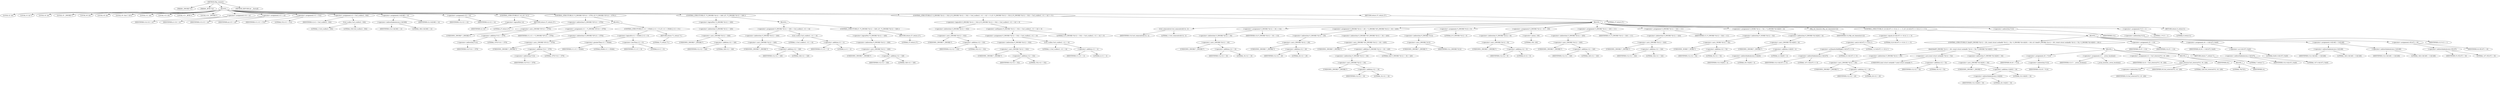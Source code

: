 digraph tftp_connect {  
"1000112" [label = "(METHOD,tftp_connect)" ]
"1000113" [label = "(PARAM,_DWORD *a1)" ]
"1000114" [label = "(PARAM,_BYTE *a2)" ]
"1000115" [label = "(BLOCK,,)" ]
"1000116" [label = "(LOCAL,v2: int)" ]
"1000117" [label = "(LOCAL,v3: int *)" ]
"1000118" [label = "(LOCAL,v4: int)" ]
"1000119" [label = "(LOCAL,v5: _DWORD *)" ]
"1000120" [label = "(LOCAL,v6: int)" ]
"1000121" [label = "(LOCAL,v8: int)" ]
"1000122" [label = "(LOCAL,v9: char [ 128 ])" ]
"1000123" [label = "(LOCAL,v11: int)" ]
"1000124" [label = "(LOCAL,v12: int)" ]
"1000125" [label = "(LOCAL,v13: _BYTE *)" ]
"1000126" [label = "(LOCAL,v14: _DWORD *)" ]
"1000127" [label = "(<operator>.assignment,v14 = a1)" ]
"1000128" [label = "(IDENTIFIER,v14,v14 = a1)" ]
"1000129" [label = "(IDENTIFIER,a1,v14 = a1)" ]
"1000130" [label = "(<operator>.assignment,v13 = a2)" ]
"1000131" [label = "(IDENTIFIER,v13,v13 = a2)" ]
"1000132" [label = "(IDENTIFIER,a2,v13 = a2)" ]
"1000133" [label = "(<operator>.assignment,v11 = 512)" ]
"1000134" [label = "(IDENTIFIER,v11,v11 = 512)" ]
"1000135" [label = "(LITERAL,512,v11 = 512)" ]
"1000136" [label = "(<operator>.assignment,v2 = Curl_ccalloc(1, 336))" ]
"1000137" [label = "(IDENTIFIER,v2,v2 = Curl_ccalloc(1, 336))" ]
"1000138" [label = "(Curl_ccalloc,Curl_ccalloc(1, 336))" ]
"1000139" [label = "(LITERAL,1,Curl_ccalloc(1, 336))" ]
"1000140" [label = "(LITERAL,336,Curl_ccalloc(1, 336))" ]
"1000141" [label = "(<operator>.assignment,v14[188] = v2)" ]
"1000142" [label = "(<operator>.indirectIndexAccess,v14[188])" ]
"1000143" [label = "(IDENTIFIER,v14,v14[188] = v2)" ]
"1000144" [label = "(LITERAL,188,v14[188] = v2)" ]
"1000145" [label = "(IDENTIFIER,v2,v14[188] = v2)" ]
"1000146" [label = "(<operator>.assignment,v12 = v2)" ]
"1000147" [label = "(IDENTIFIER,v12,v12 = v2)" ]
"1000148" [label = "(IDENTIFIER,v2,v12 = v2)" ]
"1000149" [label = "(CONTROL_STRUCTURE,if ( !v2 ),if ( !v2 ))" ]
"1000150" [label = "(<operator>.logicalNot,!v2)" ]
"1000151" [label = "(IDENTIFIER,v2,!v2)" ]
"1000152" [label = "(RETURN,return 27;,return 27;)" ]
"1000153" [label = "(LITERAL,27,return 27;)" ]
"1000154" [label = "(CONTROL_STRUCTURE,if ( *(_DWORD *)(*v14 + 1576) ),if ( *(_DWORD *)(*v14 + 1576) ))" ]
"1000155" [label = "(<operator>.indirection,*(_DWORD *)(*v14 + 1576))" ]
"1000156" [label = "(<operator>.cast,(_DWORD *)(*v14 + 1576))" ]
"1000157" [label = "(UNKNOWN,_DWORD *,_DWORD *)" ]
"1000158" [label = "(<operator>.addition,*v14 + 1576)" ]
"1000159" [label = "(<operator>.indirection,*v14)" ]
"1000160" [label = "(IDENTIFIER,v14,*v14 + 1576)" ]
"1000161" [label = "(LITERAL,1576,*v14 + 1576)" ]
"1000162" [label = "(BLOCK,,)" ]
"1000163" [label = "(<operator>.assignment,v11 = *(_DWORD *)(*v14 + 1576))" ]
"1000164" [label = "(IDENTIFIER,v11,v11 = *(_DWORD *)(*v14 + 1576))" ]
"1000165" [label = "(<operator>.indirection,*(_DWORD *)(*v14 + 1576))" ]
"1000166" [label = "(<operator>.cast,(_DWORD *)(*v14 + 1576))" ]
"1000167" [label = "(UNKNOWN,_DWORD *,_DWORD *)" ]
"1000168" [label = "(<operator>.addition,*v14 + 1576)" ]
"1000169" [label = "(<operator>.indirection,*v14)" ]
"1000170" [label = "(IDENTIFIER,v14,*v14 + 1576)" ]
"1000171" [label = "(LITERAL,1576,*v14 + 1576)" ]
"1000172" [label = "(CONTROL_STRUCTURE,if ( v11 > 65464 || v11 < 8 ),if ( v11 > 65464 || v11 < 8 ))" ]
"1000173" [label = "(<operator>.logicalOr,v11 > 65464 || v11 < 8)" ]
"1000174" [label = "(<operator>.greaterThan,v11 > 65464)" ]
"1000175" [label = "(IDENTIFIER,v11,v11 > 65464)" ]
"1000176" [label = "(LITERAL,65464,v11 > 65464)" ]
"1000177" [label = "(<operator>.lessThan,v11 < 8)" ]
"1000178" [label = "(IDENTIFIER,v11,v11 < 8)" ]
"1000179" [label = "(LITERAL,8,v11 < 8)" ]
"1000180" [label = "(RETURN,return 71;,return 71;)" ]
"1000181" [label = "(LITERAL,71,return 71;)" ]
"1000182" [label = "(CONTROL_STRUCTURE,if ( !*(_DWORD *)(v12 + 328) ),if ( !*(_DWORD *)(v12 + 328) ))" ]
"1000183" [label = "(<operator>.logicalNot,!*(_DWORD *)(v12 + 328))" ]
"1000184" [label = "(<operator>.indirection,*(_DWORD *)(v12 + 328))" ]
"1000185" [label = "(<operator>.cast,(_DWORD *)(v12 + 328))" ]
"1000186" [label = "(UNKNOWN,_DWORD *,_DWORD *)" ]
"1000187" [label = "(<operator>.addition,v12 + 328)" ]
"1000188" [label = "(IDENTIFIER,v12,v12 + 328)" ]
"1000189" [label = "(LITERAL,328,v12 + 328)" ]
"1000190" [label = "(BLOCK,,)" ]
"1000191" [label = "(<operator>.assignment,*(_DWORD *)(v12 + 328) = Curl_ccalloc(1, v11 + 4))" ]
"1000192" [label = "(<operator>.indirection,*(_DWORD *)(v12 + 328))" ]
"1000193" [label = "(<operator>.cast,(_DWORD *)(v12 + 328))" ]
"1000194" [label = "(UNKNOWN,_DWORD *,_DWORD *)" ]
"1000195" [label = "(<operator>.addition,v12 + 328)" ]
"1000196" [label = "(IDENTIFIER,v12,v12 + 328)" ]
"1000197" [label = "(LITERAL,328,v12 + 328)" ]
"1000198" [label = "(Curl_ccalloc,Curl_ccalloc(1, v11 + 4))" ]
"1000199" [label = "(LITERAL,1,Curl_ccalloc(1, v11 + 4))" ]
"1000200" [label = "(<operator>.addition,v11 + 4)" ]
"1000201" [label = "(IDENTIFIER,v11,v11 + 4)" ]
"1000202" [label = "(LITERAL,4,v11 + 4)" ]
"1000203" [label = "(CONTROL_STRUCTURE,if ( !*(_DWORD *)(v12 + 328) ),if ( !*(_DWORD *)(v12 + 328) ))" ]
"1000204" [label = "(<operator>.logicalNot,!*(_DWORD *)(v12 + 328))" ]
"1000205" [label = "(<operator>.indirection,*(_DWORD *)(v12 + 328))" ]
"1000206" [label = "(<operator>.cast,(_DWORD *)(v12 + 328))" ]
"1000207" [label = "(UNKNOWN,_DWORD *,_DWORD *)" ]
"1000208" [label = "(<operator>.addition,v12 + 328)" ]
"1000209" [label = "(IDENTIFIER,v12,v12 + 328)" ]
"1000210" [label = "(LITERAL,328,v12 + 328)" ]
"1000211" [label = "(RETURN,return 27;,return 27;)" ]
"1000212" [label = "(LITERAL,27,return 27;)" ]
"1000213" [label = "(CONTROL_STRUCTURE,if ( *(_DWORD *)(v12 + 332) || (*(_DWORD *)(v12 + 332) = Curl_ccalloc(1, v11 + 4)) != 0 ),if ( *(_DWORD *)(v12 + 332) || (*(_DWORD *)(v12 + 332) = Curl_ccalloc(1, v11 + 4)) != 0 ))" ]
"1000214" [label = "(<operator>.logicalOr,*(_DWORD *)(v12 + 332) || (*(_DWORD *)(v12 + 332) = Curl_ccalloc(1, v11 + 4)) != 0)" ]
"1000215" [label = "(<operator>.indirection,*(_DWORD *)(v12 + 332))" ]
"1000216" [label = "(<operator>.cast,(_DWORD *)(v12 + 332))" ]
"1000217" [label = "(UNKNOWN,_DWORD *,_DWORD *)" ]
"1000218" [label = "(<operator>.addition,v12 + 332)" ]
"1000219" [label = "(IDENTIFIER,v12,v12 + 332)" ]
"1000220" [label = "(LITERAL,332,v12 + 332)" ]
"1000221" [label = "(<operator>.notEquals,(*(_DWORD *)(v12 + 332) = Curl_ccalloc(1, v11 + 4)) != 0)" ]
"1000222" [label = "(<operator>.assignment,*(_DWORD *)(v12 + 332) = Curl_ccalloc(1, v11 + 4))" ]
"1000223" [label = "(<operator>.indirection,*(_DWORD *)(v12 + 332))" ]
"1000224" [label = "(<operator>.cast,(_DWORD *)(v12 + 332))" ]
"1000225" [label = "(UNKNOWN,_DWORD *,_DWORD *)" ]
"1000226" [label = "(<operator>.addition,v12 + 332)" ]
"1000227" [label = "(IDENTIFIER,v12,v12 + 332)" ]
"1000228" [label = "(LITERAL,332,v12 + 332)" ]
"1000229" [label = "(Curl_ccalloc,Curl_ccalloc(1, v11 + 4))" ]
"1000230" [label = "(LITERAL,1,Curl_ccalloc(1, v11 + 4))" ]
"1000231" [label = "(<operator>.addition,v11 + 4)" ]
"1000232" [label = "(IDENTIFIER,v11,v11 + 4)" ]
"1000233" [label = "(LITERAL,4,v11 + 4)" ]
"1000234" [label = "(LITERAL,0,(*(_DWORD *)(v12 + 332) = Curl_ccalloc(1, v11 + 4)) != 0)" ]
"1000235" [label = "(BLOCK,,)" ]
"1000236" [label = "(Curl_conncontrol,Curl_conncontrol(v14, 1))" ]
"1000237" [label = "(IDENTIFIER,v14,Curl_conncontrol(v14, 1))" ]
"1000238" [label = "(LITERAL,1,Curl_conncontrol(v14, 1))" ]
"1000239" [label = "(<operator>.assignment,*(_DWORD *)(v12 + 16) = v14)" ]
"1000240" [label = "(<operator>.indirection,*(_DWORD *)(v12 + 16))" ]
"1000241" [label = "(<operator>.cast,(_DWORD *)(v12 + 16))" ]
"1000242" [label = "(UNKNOWN,_DWORD *,_DWORD *)" ]
"1000243" [label = "(<operator>.addition,v12 + 16)" ]
"1000244" [label = "(IDENTIFIER,v12,v12 + 16)" ]
"1000245" [label = "(LITERAL,16,v12 + 16)" ]
"1000246" [label = "(IDENTIFIER,v14,*(_DWORD *)(v12 + 16) = v14)" ]
"1000247" [label = "(<operator>.assignment,*(_DWORD *)(v12 + 20) = *(_DWORD *)(*(_DWORD *)(v12 + 16) + 420))" ]
"1000248" [label = "(<operator>.indirection,*(_DWORD *)(v12 + 20))" ]
"1000249" [label = "(<operator>.cast,(_DWORD *)(v12 + 20))" ]
"1000250" [label = "(UNKNOWN,_DWORD *,_DWORD *)" ]
"1000251" [label = "(<operator>.addition,v12 + 20)" ]
"1000252" [label = "(IDENTIFIER,v12,v12 + 20)" ]
"1000253" [label = "(LITERAL,20,v12 + 20)" ]
"1000254" [label = "(<operator>.indirection,*(_DWORD *)(*(_DWORD *)(v12 + 16) + 420))" ]
"1000255" [label = "(<operator>.cast,(_DWORD *)(*(_DWORD *)(v12 + 16) + 420))" ]
"1000256" [label = "(UNKNOWN,_DWORD *,_DWORD *)" ]
"1000257" [label = "(<operator>.addition,*(_DWORD *)(v12 + 16) + 420)" ]
"1000258" [label = "(<operator>.indirection,*(_DWORD *)(v12 + 16))" ]
"1000259" [label = "(<operator>.cast,(_DWORD *)(v12 + 16))" ]
"1000260" [label = "(UNKNOWN,_DWORD *,_DWORD *)" ]
"1000261" [label = "(<operator>.addition,v12 + 16)" ]
"1000262" [label = "(IDENTIFIER,v12,v12 + 16)" ]
"1000263" [label = "(LITERAL,16,v12 + 16)" ]
"1000264" [label = "(LITERAL,420,*(_DWORD *)(v12 + 16) + 420)" ]
"1000265" [label = "(<operator>.assignment,*(_DWORD *)v12 = 0)" ]
"1000266" [label = "(<operator>.indirection,*(_DWORD *)v12)" ]
"1000267" [label = "(<operator>.cast,(_DWORD *)v12)" ]
"1000268" [label = "(UNKNOWN,_DWORD *,_DWORD *)" ]
"1000269" [label = "(IDENTIFIER,v12,(_DWORD *)v12)" ]
"1000270" [label = "(LITERAL,0,*(_DWORD *)v12 = 0)" ]
"1000271" [label = "(<operator>.assignment,*(_DWORD *)(v12 + 8) = -100)" ]
"1000272" [label = "(<operator>.indirection,*(_DWORD *)(v12 + 8))" ]
"1000273" [label = "(<operator>.cast,(_DWORD *)(v12 + 8))" ]
"1000274" [label = "(UNKNOWN,_DWORD *,_DWORD *)" ]
"1000275" [label = "(<operator>.addition,v12 + 8)" ]
"1000276" [label = "(IDENTIFIER,v12,v12 + 8)" ]
"1000277" [label = "(LITERAL,8,v12 + 8)" ]
"1000278" [label = "(<operator>.minus,-100)" ]
"1000279" [label = "(LITERAL,100,-100)" ]
"1000280" [label = "(<operator>.assignment,*(_DWORD *)(v12 + 320) = v11)" ]
"1000281" [label = "(<operator>.indirection,*(_DWORD *)(v12 + 320))" ]
"1000282" [label = "(<operator>.cast,(_DWORD *)(v12 + 320))" ]
"1000283" [label = "(UNKNOWN,_DWORD *,_DWORD *)" ]
"1000284" [label = "(<operator>.addition,v12 + 320)" ]
"1000285" [label = "(IDENTIFIER,v12,v12 + 320)" ]
"1000286" [label = "(LITERAL,320,v12 + 320)" ]
"1000287" [label = "(IDENTIFIER,v11,*(_DWORD *)(v12 + 320) = v11)" ]
"1000288" [label = "(<operator>.assignment,*(_DWORD *)(v12 + 324) = v11)" ]
"1000289" [label = "(<operator>.indirection,*(_DWORD *)(v12 + 324))" ]
"1000290" [label = "(<operator>.cast,(_DWORD *)(v12 + 324))" ]
"1000291" [label = "(UNKNOWN,_DWORD *,_DWORD *)" ]
"1000292" [label = "(<operator>.addition,v12 + 324)" ]
"1000293" [label = "(IDENTIFIER,v12,v12 + 324)" ]
"1000294" [label = "(LITERAL,324,v12 + 324)" ]
"1000295" [label = "(IDENTIFIER,v11,*(_DWORD *)(v12 + 324) = v11)" ]
"1000296" [label = "(<operator>.assignment,*(_WORD *)(v12 + 52) = *(_DWORD *)(v14[20] + 4))" ]
"1000297" [label = "(<operator>.indirection,*(_WORD *)(v12 + 52))" ]
"1000298" [label = "(<operator>.cast,(_WORD *)(v12 + 52))" ]
"1000299" [label = "(UNKNOWN,_WORD *,_WORD *)" ]
"1000300" [label = "(<operator>.addition,v12 + 52)" ]
"1000301" [label = "(IDENTIFIER,v12,v12 + 52)" ]
"1000302" [label = "(LITERAL,52,v12 + 52)" ]
"1000303" [label = "(<operator>.indirection,*(_DWORD *)(v14[20] + 4))" ]
"1000304" [label = "(<operator>.cast,(_DWORD *)(v14[20] + 4))" ]
"1000305" [label = "(UNKNOWN,_DWORD *,_DWORD *)" ]
"1000306" [label = "(<operator>.addition,v14[20] + 4)" ]
"1000307" [label = "(<operator>.indirectIndexAccess,v14[20])" ]
"1000308" [label = "(IDENTIFIER,v14,v14[20] + 4)" ]
"1000309" [label = "(LITERAL,20,v14[20] + 4)" ]
"1000310" [label = "(LITERAL,4,v14[20] + 4)" ]
"1000311" [label = "(tftp_set_timeouts,tftp_set_timeouts(v12))" ]
"1000312" [label = "(IDENTIFIER,v12,tftp_set_timeouts(v12))" ]
"1000313" [label = "(CONTROL_STRUCTURE,if ( ((v14[147] >> 6) & 1) == 0 ),if ( ((v14[147] >> 6) & 1) == 0 ))" ]
"1000314" [label = "(<operator>.equals,((v14[147] >> 6) & 1) == 0)" ]
"1000315" [label = "(<operator>.and,(v14[147] >> 6) & 1)" ]
"1000316" [label = "(<operator>.arithmeticShiftRight,v14[147] >> 6)" ]
"1000317" [label = "(<operator>.indirectIndexAccess,v14[147])" ]
"1000318" [label = "(IDENTIFIER,v14,v14[147] >> 6)" ]
"1000319" [label = "(LITERAL,147,v14[147] >> 6)" ]
"1000320" [label = "(LITERAL,6,v14[147] >> 6)" ]
"1000321" [label = "(LITERAL,1,(v14[147] >> 6) & 1)" ]
"1000322" [label = "(LITERAL,0,((v14[147] >> 6) & 1) == 0)" ]
"1000323" [label = "(BLOCK,,)" ]
"1000324" [label = "(CONTROL_STRUCTURE,if ( bind(*(_DWORD *)(v12 + 20), (const struct sockaddr *)(v12 + 52), *(_DWORD *)(v14[20] + 16)) ),if ( bind(*(_DWORD *)(v12 + 20), (const struct sockaddr *)(v12 + 52), *(_DWORD *)(v14[20] + 16)) ))" ]
"1000325" [label = "(bind,bind(*(_DWORD *)(v12 + 20), (const struct sockaddr *)(v12 + 52), *(_DWORD *)(v14[20] + 16)))" ]
"1000326" [label = "(<operator>.indirection,*(_DWORD *)(v12 + 20))" ]
"1000327" [label = "(<operator>.cast,(_DWORD *)(v12 + 20))" ]
"1000328" [label = "(UNKNOWN,_DWORD *,_DWORD *)" ]
"1000329" [label = "(<operator>.addition,v12 + 20)" ]
"1000330" [label = "(IDENTIFIER,v12,v12 + 20)" ]
"1000331" [label = "(LITERAL,20,v12 + 20)" ]
"1000332" [label = "(<operator>.cast,(const struct sockaddr *)(v12 + 52))" ]
"1000333" [label = "(UNKNOWN,const struct sockaddr *,const struct sockaddr *)" ]
"1000334" [label = "(<operator>.addition,v12 + 52)" ]
"1000335" [label = "(IDENTIFIER,v12,v12 + 52)" ]
"1000336" [label = "(LITERAL,52,v12 + 52)" ]
"1000337" [label = "(<operator>.indirection,*(_DWORD *)(v14[20] + 16))" ]
"1000338" [label = "(<operator>.cast,(_DWORD *)(v14[20] + 16))" ]
"1000339" [label = "(UNKNOWN,_DWORD *,_DWORD *)" ]
"1000340" [label = "(<operator>.addition,v14[20] + 16)" ]
"1000341" [label = "(<operator>.indirectIndexAccess,v14[20])" ]
"1000342" [label = "(IDENTIFIER,v14,v14[20] + 16)" ]
"1000343" [label = "(LITERAL,20,v14[20] + 16)" ]
"1000344" [label = "(LITERAL,16,v14[20] + 16)" ]
"1000345" [label = "(BLOCK,,)" ]
"1000346" [label = "(<operator>.assignment,v8 = *v14)" ]
"1000347" [label = "(IDENTIFIER,v8,v8 = *v14)" ]
"1000348" [label = "(<operator>.indirection,*v14)" ]
"1000349" [label = "(IDENTIFIER,v14,v8 = *v14)" ]
"1000350" [label = "(<operator>.assignment,v3 = _errno_location())" ]
"1000351" [label = "(IDENTIFIER,v3,v3 = _errno_location())" ]
"1000352" [label = "(_errno_location,_errno_location())" ]
"1000353" [label = "(<operator>.assignment,v4 = Curl_strerror(*v3, v9, 128))" ]
"1000354" [label = "(IDENTIFIER,v4,v4 = Curl_strerror(*v3, v9, 128))" ]
"1000355" [label = "(Curl_strerror,Curl_strerror(*v3, v9, 128))" ]
"1000356" [label = "(<operator>.indirection,*v3)" ]
"1000357" [label = "(IDENTIFIER,v3,Curl_strerror(*v3, v9, 128))" ]
"1000358" [label = "(IDENTIFIER,v9,Curl_strerror(*v3, v9, 128))" ]
"1000359" [label = "(LITERAL,128,Curl_strerror(*v3, v9, 128))" ]
"1000360" [label = "(BLOCK,,)" ]
"1000361" [label = "(IDENTIFIER,v8,)" ]
"1000362" [label = "(BLOCK,,)" ]
"1000363" [label = "(LITERAL,762725,)" ]
"1000364" [label = "(IDENTIFIER,v4,)" ]
"1000365" [label = "(RETURN,return 7;,return 7;)" ]
"1000366" [label = "(LITERAL,7,return 7;)" ]
"1000367" [label = "(<operator>.assignment,v5 = v14)" ]
"1000368" [label = "(IDENTIFIER,v5,v5 = v14)" ]
"1000369" [label = "(IDENTIFIER,v14,v5 = v14)" ]
"1000370" [label = "(<operator>.assignment,v6 = v14[147] | 0x40)" ]
"1000371" [label = "(IDENTIFIER,v6,v6 = v14[147] | 0x40)" ]
"1000372" [label = "(<operator>.or,v14[147] | 0x40)" ]
"1000373" [label = "(<operator>.indirectIndexAccess,v14[147])" ]
"1000374" [label = "(IDENTIFIER,v14,v14[147] | 0x40)" ]
"1000375" [label = "(LITERAL,147,v14[147] | 0x40)" ]
"1000376" [label = "(LITERAL,0x40,v14[147] | 0x40)" ]
"1000377" [label = "(<operator>.assignment,v14[148] = v14[148])" ]
"1000378" [label = "(<operator>.indirectIndexAccess,v14[148])" ]
"1000379" [label = "(IDENTIFIER,v14,v14[148] = v14[148])" ]
"1000380" [label = "(LITERAL,148,v14[148] = v14[148])" ]
"1000381" [label = "(<operator>.indirectIndexAccess,v14[148])" ]
"1000382" [label = "(IDENTIFIER,v14,v14[148] = v14[148])" ]
"1000383" [label = "(LITERAL,148,v14[148] = v14[148])" ]
"1000384" [label = "(<operator>.assignment,v5[147] = v6)" ]
"1000385" [label = "(<operator>.indirectIndexAccess,v5[147])" ]
"1000386" [label = "(IDENTIFIER,v5,v5[147] = v6)" ]
"1000387" [label = "(LITERAL,147,v5[147] = v6)" ]
"1000388" [label = "(IDENTIFIER,v6,v5[147] = v6)" ]
"1000389" [label = "(<operator>.indirection,*v14)" ]
"1000390" [label = "(IDENTIFIER,v14,)" ]
"1000391" [label = "(<operator>.assignment,*v13 = 1)" ]
"1000392" [label = "(<operator>.indirection,*v13)" ]
"1000393" [label = "(IDENTIFIER,v13,*v13 = 1)" ]
"1000394" [label = "(LITERAL,1,*v13 = 1)" ]
"1000395" [label = "(RETURN,return 0;,return 0;)" ]
"1000396" [label = "(LITERAL,0,return 0;)" ]
"1000397" [label = "(RETURN,return 27;,return 27;)" ]
"1000398" [label = "(LITERAL,27,return 27;)" ]
"1000399" [label = "(METHOD_RETURN,int __fastcall)" ]
  "1000112" -> "1000113" 
  "1000112" -> "1000114" 
  "1000112" -> "1000115" 
  "1000112" -> "1000399" 
  "1000115" -> "1000116" 
  "1000115" -> "1000117" 
  "1000115" -> "1000118" 
  "1000115" -> "1000119" 
  "1000115" -> "1000120" 
  "1000115" -> "1000121" 
  "1000115" -> "1000122" 
  "1000115" -> "1000123" 
  "1000115" -> "1000124" 
  "1000115" -> "1000125" 
  "1000115" -> "1000126" 
  "1000115" -> "1000127" 
  "1000115" -> "1000130" 
  "1000115" -> "1000133" 
  "1000115" -> "1000136" 
  "1000115" -> "1000141" 
  "1000115" -> "1000146" 
  "1000115" -> "1000149" 
  "1000115" -> "1000154" 
  "1000115" -> "1000182" 
  "1000115" -> "1000213" 
  "1000115" -> "1000397" 
  "1000127" -> "1000128" 
  "1000127" -> "1000129" 
  "1000130" -> "1000131" 
  "1000130" -> "1000132" 
  "1000133" -> "1000134" 
  "1000133" -> "1000135" 
  "1000136" -> "1000137" 
  "1000136" -> "1000138" 
  "1000138" -> "1000139" 
  "1000138" -> "1000140" 
  "1000141" -> "1000142" 
  "1000141" -> "1000145" 
  "1000142" -> "1000143" 
  "1000142" -> "1000144" 
  "1000146" -> "1000147" 
  "1000146" -> "1000148" 
  "1000149" -> "1000150" 
  "1000149" -> "1000152" 
  "1000150" -> "1000151" 
  "1000152" -> "1000153" 
  "1000154" -> "1000155" 
  "1000154" -> "1000162" 
  "1000155" -> "1000156" 
  "1000156" -> "1000157" 
  "1000156" -> "1000158" 
  "1000158" -> "1000159" 
  "1000158" -> "1000161" 
  "1000159" -> "1000160" 
  "1000162" -> "1000163" 
  "1000162" -> "1000172" 
  "1000163" -> "1000164" 
  "1000163" -> "1000165" 
  "1000165" -> "1000166" 
  "1000166" -> "1000167" 
  "1000166" -> "1000168" 
  "1000168" -> "1000169" 
  "1000168" -> "1000171" 
  "1000169" -> "1000170" 
  "1000172" -> "1000173" 
  "1000172" -> "1000180" 
  "1000173" -> "1000174" 
  "1000173" -> "1000177" 
  "1000174" -> "1000175" 
  "1000174" -> "1000176" 
  "1000177" -> "1000178" 
  "1000177" -> "1000179" 
  "1000180" -> "1000181" 
  "1000182" -> "1000183" 
  "1000182" -> "1000190" 
  "1000183" -> "1000184" 
  "1000184" -> "1000185" 
  "1000185" -> "1000186" 
  "1000185" -> "1000187" 
  "1000187" -> "1000188" 
  "1000187" -> "1000189" 
  "1000190" -> "1000191" 
  "1000190" -> "1000203" 
  "1000191" -> "1000192" 
  "1000191" -> "1000198" 
  "1000192" -> "1000193" 
  "1000193" -> "1000194" 
  "1000193" -> "1000195" 
  "1000195" -> "1000196" 
  "1000195" -> "1000197" 
  "1000198" -> "1000199" 
  "1000198" -> "1000200" 
  "1000200" -> "1000201" 
  "1000200" -> "1000202" 
  "1000203" -> "1000204" 
  "1000203" -> "1000211" 
  "1000204" -> "1000205" 
  "1000205" -> "1000206" 
  "1000206" -> "1000207" 
  "1000206" -> "1000208" 
  "1000208" -> "1000209" 
  "1000208" -> "1000210" 
  "1000211" -> "1000212" 
  "1000213" -> "1000214" 
  "1000213" -> "1000235" 
  "1000214" -> "1000215" 
  "1000214" -> "1000221" 
  "1000215" -> "1000216" 
  "1000216" -> "1000217" 
  "1000216" -> "1000218" 
  "1000218" -> "1000219" 
  "1000218" -> "1000220" 
  "1000221" -> "1000222" 
  "1000221" -> "1000234" 
  "1000222" -> "1000223" 
  "1000222" -> "1000229" 
  "1000223" -> "1000224" 
  "1000224" -> "1000225" 
  "1000224" -> "1000226" 
  "1000226" -> "1000227" 
  "1000226" -> "1000228" 
  "1000229" -> "1000230" 
  "1000229" -> "1000231" 
  "1000231" -> "1000232" 
  "1000231" -> "1000233" 
  "1000235" -> "1000236" 
  "1000235" -> "1000239" 
  "1000235" -> "1000247" 
  "1000235" -> "1000265" 
  "1000235" -> "1000271" 
  "1000235" -> "1000280" 
  "1000235" -> "1000288" 
  "1000235" -> "1000296" 
  "1000235" -> "1000311" 
  "1000235" -> "1000313" 
  "1000235" -> "1000389" 
  "1000235" -> "1000391" 
  "1000235" -> "1000395" 
  "1000236" -> "1000237" 
  "1000236" -> "1000238" 
  "1000239" -> "1000240" 
  "1000239" -> "1000246" 
  "1000240" -> "1000241" 
  "1000241" -> "1000242" 
  "1000241" -> "1000243" 
  "1000243" -> "1000244" 
  "1000243" -> "1000245" 
  "1000247" -> "1000248" 
  "1000247" -> "1000254" 
  "1000248" -> "1000249" 
  "1000249" -> "1000250" 
  "1000249" -> "1000251" 
  "1000251" -> "1000252" 
  "1000251" -> "1000253" 
  "1000254" -> "1000255" 
  "1000255" -> "1000256" 
  "1000255" -> "1000257" 
  "1000257" -> "1000258" 
  "1000257" -> "1000264" 
  "1000258" -> "1000259" 
  "1000259" -> "1000260" 
  "1000259" -> "1000261" 
  "1000261" -> "1000262" 
  "1000261" -> "1000263" 
  "1000265" -> "1000266" 
  "1000265" -> "1000270" 
  "1000266" -> "1000267" 
  "1000267" -> "1000268" 
  "1000267" -> "1000269" 
  "1000271" -> "1000272" 
  "1000271" -> "1000278" 
  "1000272" -> "1000273" 
  "1000273" -> "1000274" 
  "1000273" -> "1000275" 
  "1000275" -> "1000276" 
  "1000275" -> "1000277" 
  "1000278" -> "1000279" 
  "1000280" -> "1000281" 
  "1000280" -> "1000287" 
  "1000281" -> "1000282" 
  "1000282" -> "1000283" 
  "1000282" -> "1000284" 
  "1000284" -> "1000285" 
  "1000284" -> "1000286" 
  "1000288" -> "1000289" 
  "1000288" -> "1000295" 
  "1000289" -> "1000290" 
  "1000290" -> "1000291" 
  "1000290" -> "1000292" 
  "1000292" -> "1000293" 
  "1000292" -> "1000294" 
  "1000296" -> "1000297" 
  "1000296" -> "1000303" 
  "1000297" -> "1000298" 
  "1000298" -> "1000299" 
  "1000298" -> "1000300" 
  "1000300" -> "1000301" 
  "1000300" -> "1000302" 
  "1000303" -> "1000304" 
  "1000304" -> "1000305" 
  "1000304" -> "1000306" 
  "1000306" -> "1000307" 
  "1000306" -> "1000310" 
  "1000307" -> "1000308" 
  "1000307" -> "1000309" 
  "1000311" -> "1000312" 
  "1000313" -> "1000314" 
  "1000313" -> "1000323" 
  "1000314" -> "1000315" 
  "1000314" -> "1000322" 
  "1000315" -> "1000316" 
  "1000315" -> "1000321" 
  "1000316" -> "1000317" 
  "1000316" -> "1000320" 
  "1000317" -> "1000318" 
  "1000317" -> "1000319" 
  "1000323" -> "1000324" 
  "1000323" -> "1000367" 
  "1000323" -> "1000370" 
  "1000323" -> "1000377" 
  "1000323" -> "1000384" 
  "1000324" -> "1000325" 
  "1000324" -> "1000345" 
  "1000325" -> "1000326" 
  "1000325" -> "1000332" 
  "1000325" -> "1000337" 
  "1000326" -> "1000327" 
  "1000327" -> "1000328" 
  "1000327" -> "1000329" 
  "1000329" -> "1000330" 
  "1000329" -> "1000331" 
  "1000332" -> "1000333" 
  "1000332" -> "1000334" 
  "1000334" -> "1000335" 
  "1000334" -> "1000336" 
  "1000337" -> "1000338" 
  "1000338" -> "1000339" 
  "1000338" -> "1000340" 
  "1000340" -> "1000341" 
  "1000340" -> "1000344" 
  "1000341" -> "1000342" 
  "1000341" -> "1000343" 
  "1000345" -> "1000346" 
  "1000345" -> "1000350" 
  "1000345" -> "1000353" 
  "1000345" -> "1000360" 
  "1000345" -> "1000365" 
  "1000346" -> "1000347" 
  "1000346" -> "1000348" 
  "1000348" -> "1000349" 
  "1000350" -> "1000351" 
  "1000350" -> "1000352" 
  "1000353" -> "1000354" 
  "1000353" -> "1000355" 
  "1000355" -> "1000356" 
  "1000355" -> "1000358" 
  "1000355" -> "1000359" 
  "1000356" -> "1000357" 
  "1000360" -> "1000361" 
  "1000360" -> "1000362" 
  "1000362" -> "1000363" 
  "1000362" -> "1000364" 
  "1000365" -> "1000366" 
  "1000367" -> "1000368" 
  "1000367" -> "1000369" 
  "1000370" -> "1000371" 
  "1000370" -> "1000372" 
  "1000372" -> "1000373" 
  "1000372" -> "1000376" 
  "1000373" -> "1000374" 
  "1000373" -> "1000375" 
  "1000377" -> "1000378" 
  "1000377" -> "1000381" 
  "1000378" -> "1000379" 
  "1000378" -> "1000380" 
  "1000381" -> "1000382" 
  "1000381" -> "1000383" 
  "1000384" -> "1000385" 
  "1000384" -> "1000388" 
  "1000385" -> "1000386" 
  "1000385" -> "1000387" 
  "1000389" -> "1000390" 
  "1000391" -> "1000392" 
  "1000391" -> "1000394" 
  "1000392" -> "1000393" 
  "1000395" -> "1000396" 
  "1000397" -> "1000398" 
}
